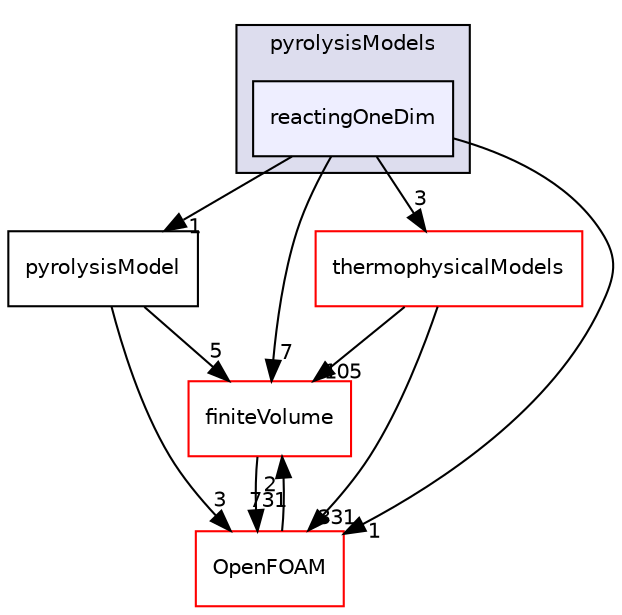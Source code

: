 digraph "src/regionModels/pyrolysisModels/reactingOneDim" {
  bgcolor=transparent;
  compound=true
  node [ fontsize="10", fontname="Helvetica"];
  edge [ labelfontsize="10", labelfontname="Helvetica"];
  subgraph clusterdir_11cc16c52a2c1ae001c7d6462411633c {
    graph [ bgcolor="#ddddee", pencolor="black", label="pyrolysisModels" fontname="Helvetica", fontsize="10", URL="dir_11cc16c52a2c1ae001c7d6462411633c.html"]
  dir_ea175580cc8c8f187a7438a4f02d04e8 [shape=box, label="reactingOneDim", style="filled", fillcolor="#eeeeff", pencolor="black", URL="dir_ea175580cc8c8f187a7438a4f02d04e8.html"];
  }
  dir_9bd15774b555cf7259a6fa18f99fe99b [shape=box label="finiteVolume" color="red" URL="dir_9bd15774b555cf7259a6fa18f99fe99b.html"];
  dir_a0ba3e92c6d001daa1167efa27bc8080 [shape=box label="pyrolysisModel" URL="dir_a0ba3e92c6d001daa1167efa27bc8080.html"];
  dir_2778d089ec5c4f66810b11f753867003 [shape=box label="thermophysicalModels" color="red" URL="dir_2778d089ec5c4f66810b11f753867003.html"];
  dir_c5473ff19b20e6ec4dfe5c310b3778a8 [shape=box label="OpenFOAM" color="red" URL="dir_c5473ff19b20e6ec4dfe5c310b3778a8.html"];
  dir_9bd15774b555cf7259a6fa18f99fe99b->dir_c5473ff19b20e6ec4dfe5c310b3778a8 [headlabel="731", labeldistance=1.5 headhref="dir_000894_001887.html"];
  dir_a0ba3e92c6d001daa1167efa27bc8080->dir_9bd15774b555cf7259a6fa18f99fe99b [headlabel="5", labeldistance=1.5 headhref="dir_002521_000894.html"];
  dir_a0ba3e92c6d001daa1167efa27bc8080->dir_c5473ff19b20e6ec4dfe5c310b3778a8 [headlabel="3", labeldistance=1.5 headhref="dir_002521_001887.html"];
  dir_2778d089ec5c4f66810b11f753867003->dir_9bd15774b555cf7259a6fa18f99fe99b [headlabel="105", labeldistance=1.5 headhref="dir_001228_000894.html"];
  dir_2778d089ec5c4f66810b11f753867003->dir_c5473ff19b20e6ec4dfe5c310b3778a8 [headlabel="331", labeldistance=1.5 headhref="dir_001228_001887.html"];
  dir_c5473ff19b20e6ec4dfe5c310b3778a8->dir_9bd15774b555cf7259a6fa18f99fe99b [headlabel="2", labeldistance=1.5 headhref="dir_001887_000894.html"];
  dir_ea175580cc8c8f187a7438a4f02d04e8->dir_9bd15774b555cf7259a6fa18f99fe99b [headlabel="7", labeldistance=1.5 headhref="dir_002522_000894.html"];
  dir_ea175580cc8c8f187a7438a4f02d04e8->dir_a0ba3e92c6d001daa1167efa27bc8080 [headlabel="1", labeldistance=1.5 headhref="dir_002522_002521.html"];
  dir_ea175580cc8c8f187a7438a4f02d04e8->dir_2778d089ec5c4f66810b11f753867003 [headlabel="3", labeldistance=1.5 headhref="dir_002522_001228.html"];
  dir_ea175580cc8c8f187a7438a4f02d04e8->dir_c5473ff19b20e6ec4dfe5c310b3778a8 [headlabel="1", labeldistance=1.5 headhref="dir_002522_001887.html"];
}
